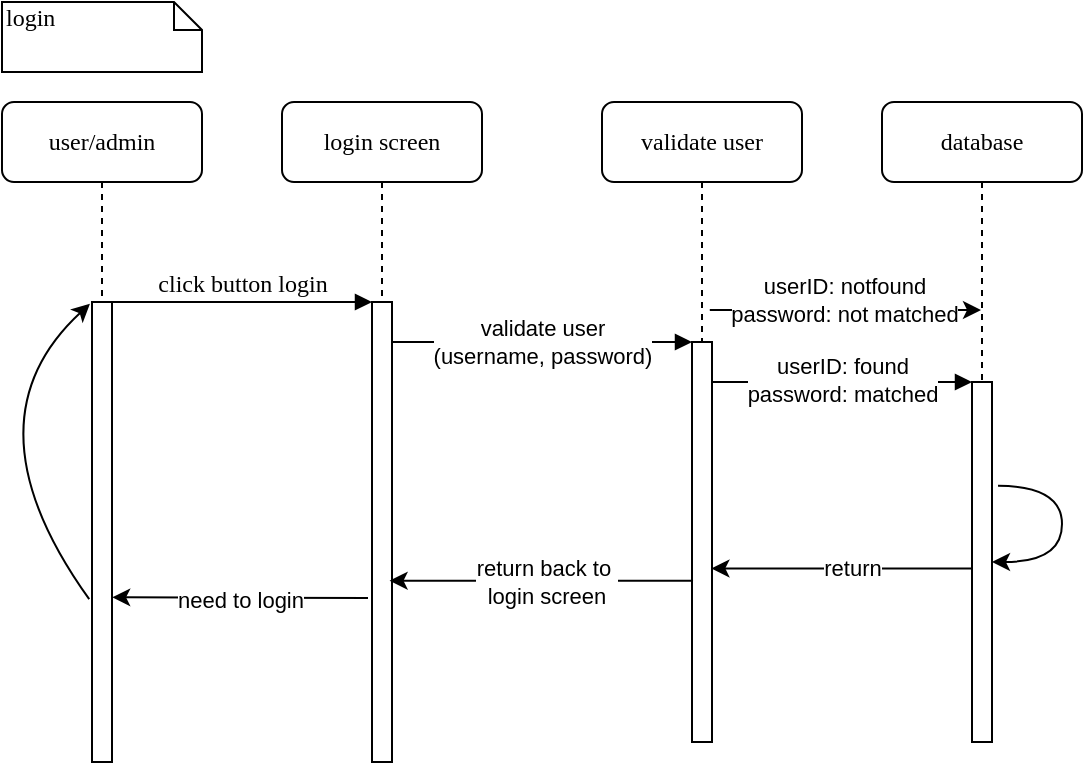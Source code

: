 <mxfile version="24.8.3">
  <diagram name="Page-1" id="13e1069c-82ec-6db2-03f1-153e76fe0fe0">
    <mxGraphModel dx="1301" dy="579" grid="1" gridSize="10" guides="1" tooltips="1" connect="1" arrows="1" fold="1" page="1" pageScale="1" pageWidth="1100" pageHeight="850" background="none" math="0" shadow="0">
      <root>
        <mxCell id="0" />
        <mxCell id="1" parent="0" />
        <mxCell id="7baba1c4bc27f4b0-2" value="login screen" style="shape=umlLifeline;perimeter=lifelinePerimeter;whiteSpace=wrap;html=1;container=1;collapsible=0;recursiveResize=0;outlineConnect=0;rounded=1;shadow=0;comic=0;labelBackgroundColor=none;strokeWidth=1;fontFamily=Verdana;fontSize=12;align=center;" parent="1" vertex="1">
          <mxGeometry x="240" y="80" width="100" height="330" as="geometry" />
        </mxCell>
        <mxCell id="7baba1c4bc27f4b0-10" value="" style="html=1;points=[];perimeter=orthogonalPerimeter;rounded=0;shadow=0;comic=0;labelBackgroundColor=none;strokeWidth=1;fontFamily=Verdana;fontSize=12;align=center;" parent="7baba1c4bc27f4b0-2" vertex="1">
          <mxGeometry x="45" y="100" width="10" height="230" as="geometry" />
        </mxCell>
        <mxCell id="7baba1c4bc27f4b0-3" value="validate user" style="shape=umlLifeline;perimeter=lifelinePerimeter;whiteSpace=wrap;html=1;container=1;collapsible=0;recursiveResize=0;outlineConnect=0;rounded=1;shadow=0;comic=0;labelBackgroundColor=none;strokeWidth=1;fontFamily=Verdana;fontSize=12;align=center;" parent="1" vertex="1">
          <mxGeometry x="400" y="80" width="100" height="320" as="geometry" />
        </mxCell>
        <mxCell id="7baba1c4bc27f4b0-13" value="" style="html=1;points=[];perimeter=orthogonalPerimeter;rounded=0;shadow=0;comic=0;labelBackgroundColor=none;strokeWidth=1;fontFamily=Verdana;fontSize=12;align=center;" parent="7baba1c4bc27f4b0-3" vertex="1">
          <mxGeometry x="45" y="120" width="10" height="200" as="geometry" />
        </mxCell>
        <mxCell id="7baba1c4bc27f4b0-4" value="database" style="shape=umlLifeline;perimeter=lifelinePerimeter;whiteSpace=wrap;html=1;container=1;collapsible=0;recursiveResize=0;outlineConnect=0;rounded=1;shadow=0;comic=0;labelBackgroundColor=none;strokeWidth=1;fontFamily=Verdana;fontSize=12;align=center;" parent="1" vertex="1">
          <mxGeometry x="540" y="80" width="100" height="320" as="geometry" />
        </mxCell>
        <mxCell id="7baba1c4bc27f4b0-8" value="user/admin" style="shape=umlLifeline;perimeter=lifelinePerimeter;whiteSpace=wrap;html=1;container=1;collapsible=0;recursiveResize=0;outlineConnect=0;rounded=1;shadow=0;comic=0;labelBackgroundColor=none;strokeWidth=1;fontFamily=Verdana;fontSize=12;align=center;" parent="1" vertex="1">
          <mxGeometry x="100" y="80" width="100" height="330" as="geometry" />
        </mxCell>
        <mxCell id="7baba1c4bc27f4b0-9" value="" style="html=1;points=[];perimeter=orthogonalPerimeter;rounded=0;shadow=0;comic=0;labelBackgroundColor=none;strokeWidth=1;fontFamily=Verdana;fontSize=12;align=center;" parent="7baba1c4bc27f4b0-8" vertex="1">
          <mxGeometry x="45" y="100" width="10" height="230" as="geometry" />
        </mxCell>
        <mxCell id="FUbRnB6NqR1R47PusxJC-16" value="" style="curved=1;endArrow=classic;html=1;rounded=0;exitX=-0.14;exitY=0.646;exitDx=0;exitDy=0;exitPerimeter=0;entryX=-0.104;entryY=0.004;entryDx=0;entryDy=0;entryPerimeter=0;" edge="1" parent="7baba1c4bc27f4b0-8" source="7baba1c4bc27f4b0-9" target="7baba1c4bc27f4b0-9">
          <mxGeometry width="50" height="50" relative="1" as="geometry">
            <mxPoint x="-20" y="210" as="sourcePoint" />
            <mxPoint x="30" y="160" as="targetPoint" />
            <Array as="points">
              <mxPoint x="-20" y="160" />
            </Array>
          </mxGeometry>
        </mxCell>
        <mxCell id="7baba1c4bc27f4b0-16" value="" style="html=1;points=[];perimeter=orthogonalPerimeter;rounded=0;shadow=0;comic=0;labelBackgroundColor=none;strokeWidth=1;fontFamily=Verdana;fontSize=12;align=center;" parent="1" vertex="1">
          <mxGeometry x="585" y="220" width="10" height="180" as="geometry" />
        </mxCell>
        <mxCell id="7baba1c4bc27f4b0-17" value="&lt;p dir=&quot;ltr&quot;&gt;&lt;br&gt;&lt;/p&gt;" style="html=1;verticalAlign=bottom;endArrow=block;labelBackgroundColor=none;fontFamily=Verdana;fontSize=12;edgeStyle=elbowEdgeStyle;elbow=vertical;" parent="1" source="7baba1c4bc27f4b0-13" target="7baba1c4bc27f4b0-16" edge="1">
          <mxGeometry relative="1" as="geometry">
            <mxPoint x="510" y="220" as="sourcePoint" />
            <Array as="points">
              <mxPoint x="460" y="220" />
            </Array>
          </mxGeometry>
        </mxCell>
        <mxCell id="FUbRnB6NqR1R47PusxJC-5" value="userID: found&lt;div&gt;password: matched&lt;/div&gt;" style="edgeLabel;html=1;align=center;verticalAlign=middle;resizable=0;points=[];" vertex="1" connectable="0" parent="7baba1c4bc27f4b0-17">
          <mxGeometry x="-0.006" y="1" relative="1" as="geometry">
            <mxPoint as="offset" />
          </mxGeometry>
        </mxCell>
        <mxCell id="7baba1c4bc27f4b0-11" value="click button login" style="html=1;verticalAlign=bottom;endArrow=block;entryX=0;entryY=0;labelBackgroundColor=none;fontFamily=Verdana;fontSize=12;edgeStyle=elbowEdgeStyle;elbow=vertical;" parent="1" source="7baba1c4bc27f4b0-9" target="7baba1c4bc27f4b0-10" edge="1">
          <mxGeometry relative="1" as="geometry">
            <mxPoint x="220" y="190" as="sourcePoint" />
          </mxGeometry>
        </mxCell>
        <mxCell id="7baba1c4bc27f4b0-14" value="" style="html=1;verticalAlign=bottom;endArrow=block;entryX=0;entryY=0;labelBackgroundColor=none;fontFamily=Verdana;fontSize=12;edgeStyle=elbowEdgeStyle;elbow=vertical;" parent="1" source="7baba1c4bc27f4b0-10" target="7baba1c4bc27f4b0-13" edge="1">
          <mxGeometry relative="1" as="geometry">
            <mxPoint x="370" y="200" as="sourcePoint" />
          </mxGeometry>
        </mxCell>
        <mxCell id="FUbRnB6NqR1R47PusxJC-19" value="validate user&lt;div&gt;(username, password)&lt;/div&gt;" style="edgeLabel;html=1;align=center;verticalAlign=middle;resizable=0;points=[];" vertex="1" connectable="0" parent="7baba1c4bc27f4b0-14">
          <mxGeometry x="0.082" y="2" relative="1" as="geometry">
            <mxPoint x="-6" y="2" as="offset" />
          </mxGeometry>
        </mxCell>
        <mxCell id="7baba1c4bc27f4b0-40" value="login" style="shape=note;whiteSpace=wrap;html=1;size=14;verticalAlign=top;align=left;spacingTop=-6;rounded=0;shadow=0;comic=0;labelBackgroundColor=none;strokeWidth=1;fontFamily=Verdana;fontSize=12" parent="1" vertex="1">
          <mxGeometry x="100" y="30" width="100" height="35" as="geometry" />
        </mxCell>
        <mxCell id="FUbRnB6NqR1R47PusxJC-1" value="" style="endArrow=classic;html=1;rounded=0;exitX=0.539;exitY=0.325;exitDx=0;exitDy=0;exitPerimeter=0;" edge="1" parent="1" source="7baba1c4bc27f4b0-3" target="7baba1c4bc27f4b0-4">
          <mxGeometry width="50" height="50" relative="1" as="geometry">
            <mxPoint x="460" y="266" as="sourcePoint" />
            <mxPoint x="570" y="270" as="targetPoint" />
          </mxGeometry>
        </mxCell>
        <mxCell id="FUbRnB6NqR1R47PusxJC-2" value="userID: notfound&lt;div&gt;password: not matched&lt;/div&gt;" style="edgeLabel;html=1;align=center;verticalAlign=middle;resizable=0;points=[];" vertex="1" connectable="0" parent="FUbRnB6NqR1R47PusxJC-1">
          <mxGeometry x="-0.01" y="5" relative="1" as="geometry">
            <mxPoint as="offset" />
          </mxGeometry>
        </mxCell>
        <mxCell id="FUbRnB6NqR1R47PusxJC-6" value="" style="curved=1;endArrow=classic;html=1;rounded=0;exitX=1.301;exitY=0.288;exitDx=0;exitDy=0;exitPerimeter=0;" edge="1" parent="1" source="7baba1c4bc27f4b0-16" target="7baba1c4bc27f4b0-16">
          <mxGeometry width="50" height="50" relative="1" as="geometry">
            <mxPoint x="595" y="300" as="sourcePoint" />
            <mxPoint x="600" y="320" as="targetPoint" />
            <Array as="points">
              <mxPoint x="630" y="272" />
              <mxPoint x="630" y="310" />
            </Array>
          </mxGeometry>
        </mxCell>
        <mxCell id="FUbRnB6NqR1R47PusxJC-9" value="" style="endArrow=classic;html=1;rounded=0;exitX=-0.002;exitY=0.518;exitDx=0;exitDy=0;exitPerimeter=0;entryX=0.971;entryY=0.566;entryDx=0;entryDy=0;entryPerimeter=0;" edge="1" parent="1" source="7baba1c4bc27f4b0-16" target="7baba1c4bc27f4b0-13">
          <mxGeometry width="50" height="50" relative="1" as="geometry">
            <mxPoint x="500" y="370" as="sourcePoint" />
            <mxPoint x="460" y="313" as="targetPoint" />
          </mxGeometry>
        </mxCell>
        <mxCell id="FUbRnB6NqR1R47PusxJC-14" value="return" style="edgeLabel;html=1;align=center;verticalAlign=middle;resizable=0;points=[];" vertex="1" connectable="0" parent="FUbRnB6NqR1R47PusxJC-9">
          <mxGeometry x="-0.081" relative="1" as="geometry">
            <mxPoint as="offset" />
          </mxGeometry>
        </mxCell>
        <mxCell id="FUbRnB6NqR1R47PusxJC-11" value="" style="endArrow=classic;html=1;rounded=0;entryX=0.879;entryY=0.606;entryDx=0;entryDy=0;entryPerimeter=0;exitX=0.052;exitY=0.597;exitDx=0;exitDy=0;exitPerimeter=0;" edge="1" parent="1" source="7baba1c4bc27f4b0-13" target="7baba1c4bc27f4b0-10">
          <mxGeometry width="50" height="50" relative="1" as="geometry">
            <mxPoint x="440" y="320" as="sourcePoint" />
            <mxPoint x="310" y="309.66" as="targetPoint" />
          </mxGeometry>
        </mxCell>
        <mxCell id="FUbRnB6NqR1R47PusxJC-13" value="return back to&amp;nbsp;&lt;div&gt;login screen&lt;/div&gt;" style="edgeLabel;html=1;align=center;verticalAlign=middle;resizable=0;points=[];" vertex="1" connectable="0" parent="FUbRnB6NqR1R47PusxJC-11">
          <mxGeometry x="-0.022" relative="1" as="geometry">
            <mxPoint as="offset" />
          </mxGeometry>
        </mxCell>
        <mxCell id="FUbRnB6NqR1R47PusxJC-12" value="" style="endArrow=classic;html=1;rounded=0;entryX=1.009;entryY=0.642;entryDx=0;entryDy=0;entryPerimeter=0;" edge="1" parent="1" target="7baba1c4bc27f4b0-9">
          <mxGeometry width="50" height="50" relative="1" as="geometry">
            <mxPoint x="283" y="328" as="sourcePoint" />
            <mxPoint x="170" y="328" as="targetPoint" />
          </mxGeometry>
        </mxCell>
        <mxCell id="FUbRnB6NqR1R47PusxJC-15" value="need to login" style="edgeLabel;html=1;align=center;verticalAlign=middle;resizable=0;points=[];" vertex="1" connectable="0" parent="FUbRnB6NqR1R47PusxJC-12">
          <mxGeometry x="0.002" y="1" relative="1" as="geometry">
            <mxPoint as="offset" />
          </mxGeometry>
        </mxCell>
      </root>
    </mxGraphModel>
  </diagram>
</mxfile>
